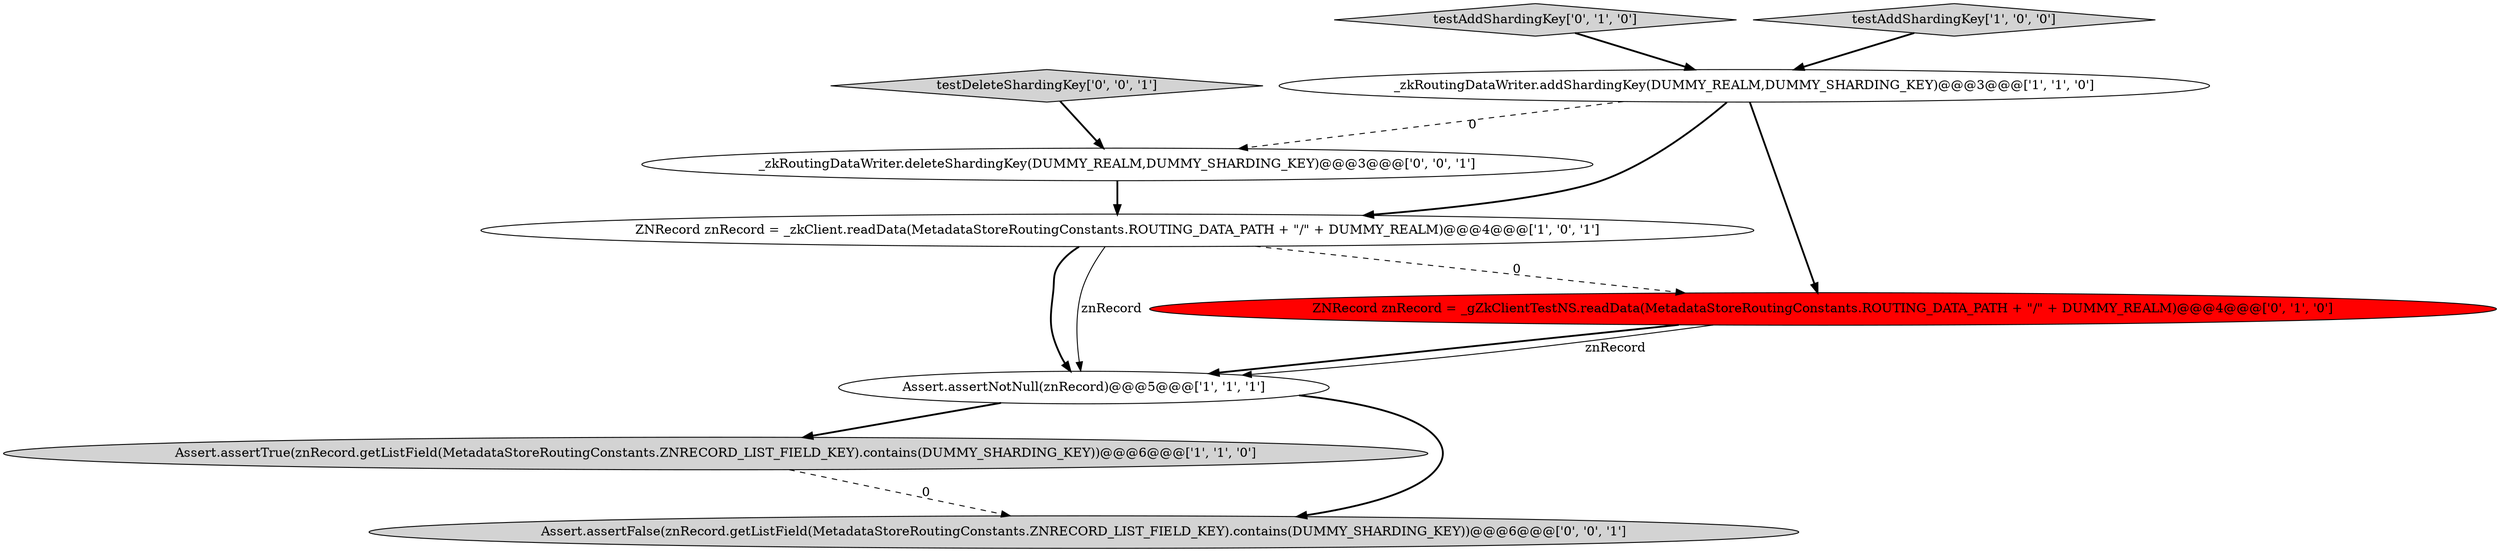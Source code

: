 digraph {
0 [style = filled, label = "_zkRoutingDataWriter.addShardingKey(DUMMY_REALM,DUMMY_SHARDING_KEY)@@@3@@@['1', '1', '0']", fillcolor = white, shape = ellipse image = "AAA0AAABBB1BBB"];
4 [style = filled, label = "ZNRecord znRecord = _zkClient.readData(MetadataStoreRoutingConstants.ROUTING_DATA_PATH + \"/\" + DUMMY_REALM)@@@4@@@['1', '0', '1']", fillcolor = white, shape = ellipse image = "AAA0AAABBB1BBB"];
7 [style = filled, label = "testDeleteShardingKey['0', '0', '1']", fillcolor = lightgray, shape = diamond image = "AAA0AAABBB3BBB"];
1 [style = filled, label = "Assert.assertTrue(znRecord.getListField(MetadataStoreRoutingConstants.ZNRECORD_LIST_FIELD_KEY).contains(DUMMY_SHARDING_KEY))@@@6@@@['1', '1', '0']", fillcolor = lightgray, shape = ellipse image = "AAA0AAABBB1BBB"];
6 [style = filled, label = "testAddShardingKey['0', '1', '0']", fillcolor = lightgray, shape = diamond image = "AAA0AAABBB2BBB"];
3 [style = filled, label = "testAddShardingKey['1', '0', '0']", fillcolor = lightgray, shape = diamond image = "AAA0AAABBB1BBB"];
9 [style = filled, label = "Assert.assertFalse(znRecord.getListField(MetadataStoreRoutingConstants.ZNRECORD_LIST_FIELD_KEY).contains(DUMMY_SHARDING_KEY))@@@6@@@['0', '0', '1']", fillcolor = lightgray, shape = ellipse image = "AAA0AAABBB3BBB"];
5 [style = filled, label = "ZNRecord znRecord = _gZkClientTestNS.readData(MetadataStoreRoutingConstants.ROUTING_DATA_PATH + \"/\" + DUMMY_REALM)@@@4@@@['0', '1', '0']", fillcolor = red, shape = ellipse image = "AAA1AAABBB2BBB"];
2 [style = filled, label = "Assert.assertNotNull(znRecord)@@@5@@@['1', '1', '1']", fillcolor = white, shape = ellipse image = "AAA0AAABBB1BBB"];
8 [style = filled, label = "_zkRoutingDataWriter.deleteShardingKey(DUMMY_REALM,DUMMY_SHARDING_KEY)@@@3@@@['0', '0', '1']", fillcolor = white, shape = ellipse image = "AAA0AAABBB3BBB"];
4->5 [style = dashed, label="0"];
0->8 [style = dashed, label="0"];
1->9 [style = dashed, label="0"];
5->2 [style = bold, label=""];
6->0 [style = bold, label=""];
4->2 [style = bold, label=""];
8->4 [style = bold, label=""];
2->9 [style = bold, label=""];
5->2 [style = solid, label="znRecord"];
7->8 [style = bold, label=""];
0->4 [style = bold, label=""];
2->1 [style = bold, label=""];
3->0 [style = bold, label=""];
4->2 [style = solid, label="znRecord"];
0->5 [style = bold, label=""];
}
